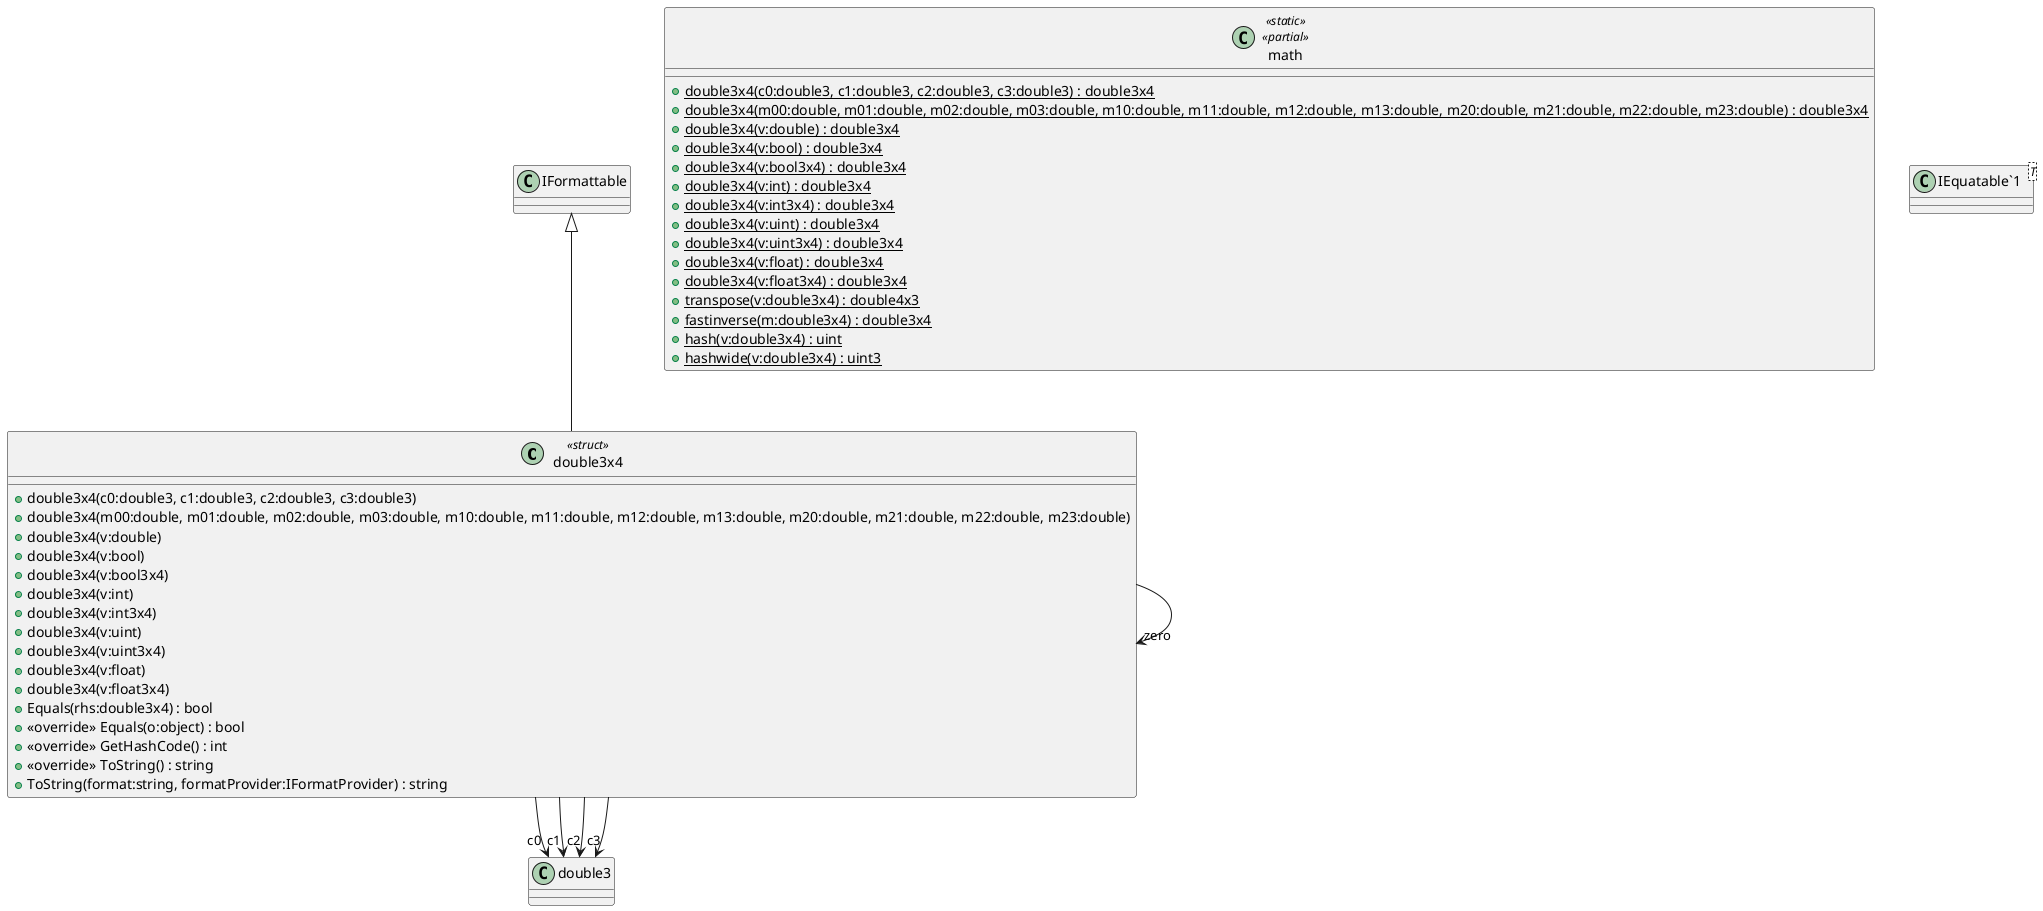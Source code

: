 @startuml
class double3x4 <<struct>> {
    + double3x4(c0:double3, c1:double3, c2:double3, c3:double3)
    + double3x4(m00:double, m01:double, m02:double, m03:double, m10:double, m11:double, m12:double, m13:double, m20:double, m21:double, m22:double, m23:double)
    + double3x4(v:double)
    + double3x4(v:bool)
    + double3x4(v:bool3x4)
    + double3x4(v:int)
    + double3x4(v:int3x4)
    + double3x4(v:uint)
    + double3x4(v:uint3x4)
    + double3x4(v:float)
    + double3x4(v:float3x4)
    + Equals(rhs:double3x4) : bool
    + <<override>> Equals(o:object) : bool
    + <<override>> GetHashCode() : int
    + <<override>> ToString() : string
    + ToString(format:string, formatProvider:IFormatProvider) : string
}
class math <<static>> <<partial>> {
    + {static} double3x4(c0:double3, c1:double3, c2:double3, c3:double3) : double3x4
    + {static} double3x4(m00:double, m01:double, m02:double, m03:double, m10:double, m11:double, m12:double, m13:double, m20:double, m21:double, m22:double, m23:double) : double3x4
    + {static} double3x4(v:double) : double3x4
    + {static} double3x4(v:bool) : double3x4
    + {static} double3x4(v:bool3x4) : double3x4
    + {static} double3x4(v:int) : double3x4
    + {static} double3x4(v:int3x4) : double3x4
    + {static} double3x4(v:uint) : double3x4
    + {static} double3x4(v:uint3x4) : double3x4
    + {static} double3x4(v:float) : double3x4
    + {static} double3x4(v:float3x4) : double3x4
    + {static} transpose(v:double3x4) : double4x3
    + {static} fastinverse(m:double3x4) : double3x4
    + {static} hash(v:double3x4) : uint
    + {static} hashwide(v:double3x4) : uint3
}
class "IEquatable`1"<T> {
}
IFormattable <|-- double3x4
double3x4 --> "c0" double3
double3x4 --> "c1" double3
double3x4 --> "c2" double3
double3x4 --> "c3" double3
double3x4 --> "zero" double3x4
@enduml
